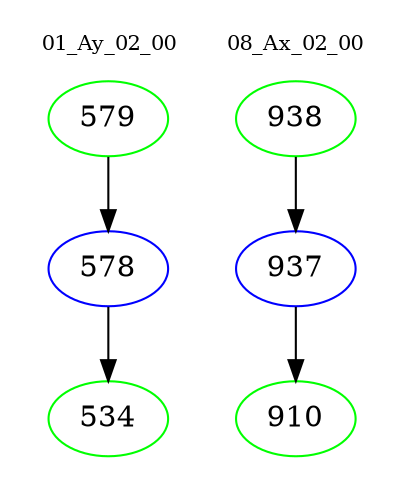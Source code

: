 digraph{
subgraph cluster_0 {
color = white
label = "01_Ay_02_00";
fontsize=10;
T0_579 [label="579", color="green"]
T0_579 -> T0_578 [color="black"]
T0_578 [label="578", color="blue"]
T0_578 -> T0_534 [color="black"]
T0_534 [label="534", color="green"]
}
subgraph cluster_1 {
color = white
label = "08_Ax_02_00";
fontsize=10;
T1_938 [label="938", color="green"]
T1_938 -> T1_937 [color="black"]
T1_937 [label="937", color="blue"]
T1_937 -> T1_910 [color="black"]
T1_910 [label="910", color="green"]
}
}
